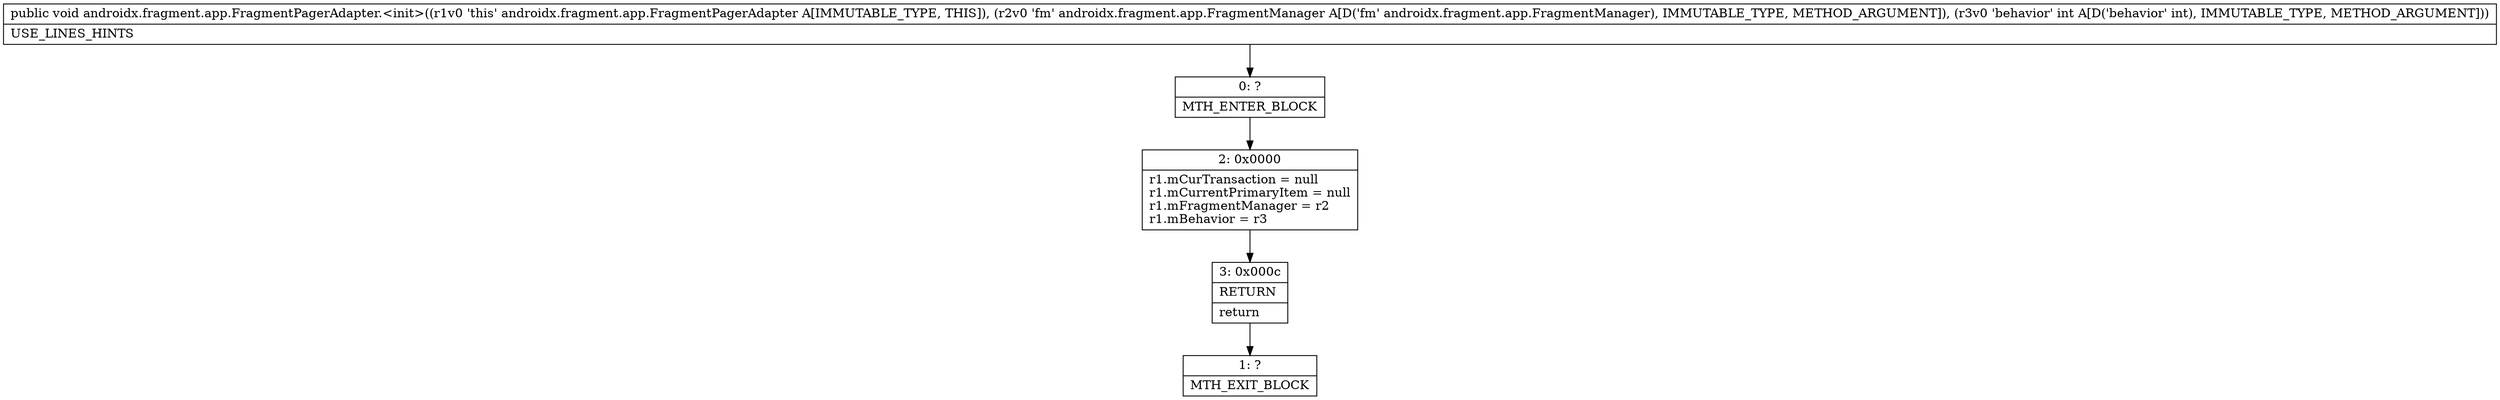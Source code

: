 digraph "CFG forandroidx.fragment.app.FragmentPagerAdapter.\<init\>(Landroidx\/fragment\/app\/FragmentManager;I)V" {
Node_0 [shape=record,label="{0\:\ ?|MTH_ENTER_BLOCK\l}"];
Node_2 [shape=record,label="{2\:\ 0x0000|r1.mCurTransaction = null\lr1.mCurrentPrimaryItem = null\lr1.mFragmentManager = r2\lr1.mBehavior = r3\l}"];
Node_3 [shape=record,label="{3\:\ 0x000c|RETURN\l|return\l}"];
Node_1 [shape=record,label="{1\:\ ?|MTH_EXIT_BLOCK\l}"];
MethodNode[shape=record,label="{public void androidx.fragment.app.FragmentPagerAdapter.\<init\>((r1v0 'this' androidx.fragment.app.FragmentPagerAdapter A[IMMUTABLE_TYPE, THIS]), (r2v0 'fm' androidx.fragment.app.FragmentManager A[D('fm' androidx.fragment.app.FragmentManager), IMMUTABLE_TYPE, METHOD_ARGUMENT]), (r3v0 'behavior' int A[D('behavior' int), IMMUTABLE_TYPE, METHOD_ARGUMENT]))  | USE_LINES_HINTS\l}"];
MethodNode -> Node_0;Node_0 -> Node_2;
Node_2 -> Node_3;
Node_3 -> Node_1;
}

